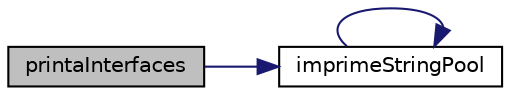 digraph "printaInterfaces"
{
 // INTERACTIVE_SVG=YES
  edge [fontname="Helvetica",fontsize="10",labelfontname="Helvetica",labelfontsize="10"];
  node [fontname="Helvetica",fontsize="10",shape=record];
  rankdir="LR";
  Node92 [label="printaInterfaces",height=0.2,width=0.4,color="black", fillcolor="grey75", style="filled", fontcolor="black"];
  Node92 -> Node93 [color="midnightblue",fontsize="10",style="solid"];
  Node93 [label="imprimeStringPool",height=0.2,width=0.4,color="black", fillcolor="white", style="filled",URL="$exibidor_8c.html#a779037b6863fb2a2a41e99ab25c04b8d"];
  Node93 -> Node93 [color="midnightblue",fontsize="10",style="solid"];
}
